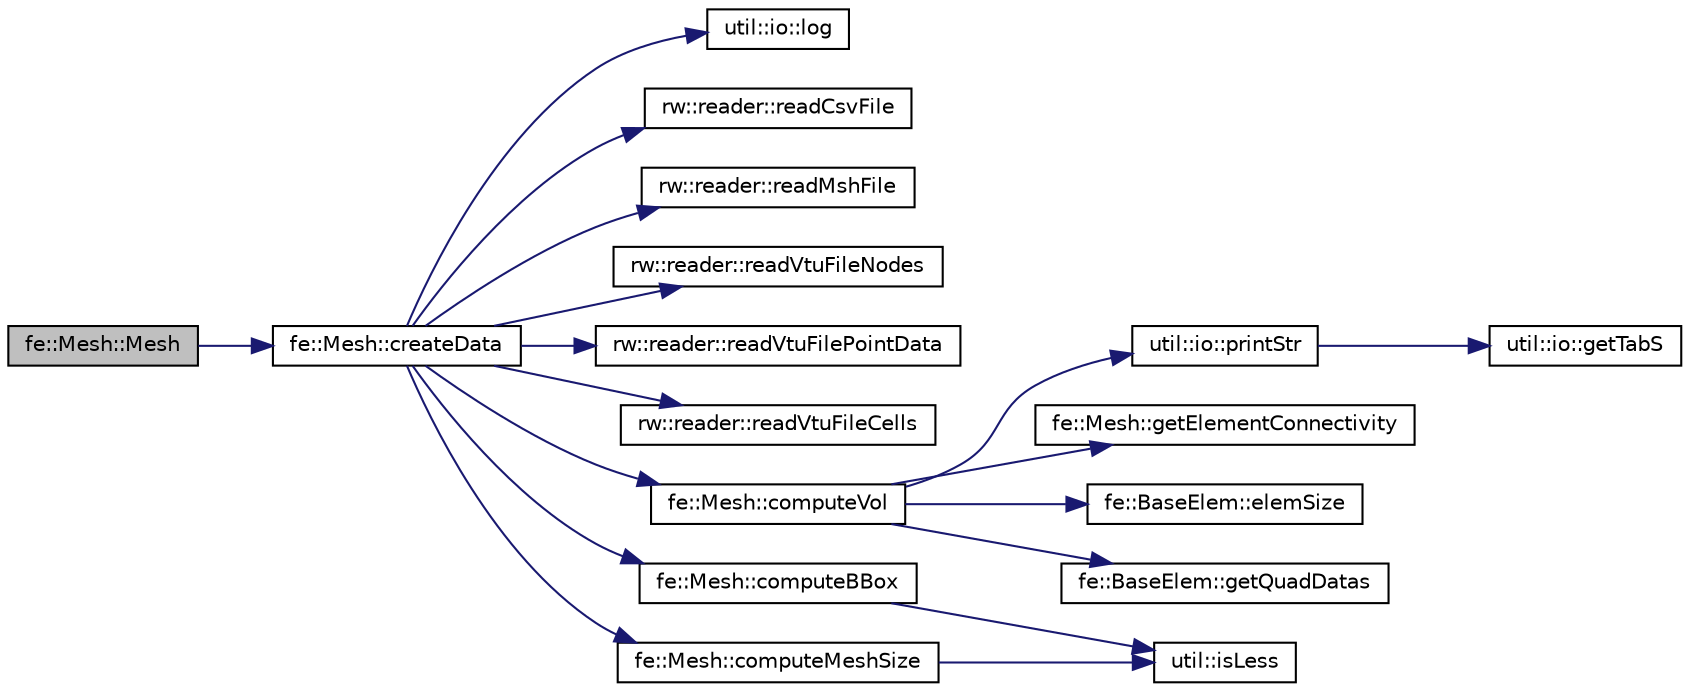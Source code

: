 digraph "fe::Mesh::Mesh"
{
  edge [fontname="Helvetica",fontsize="10",labelfontname="Helvetica",labelfontsize="10"];
  node [fontname="Helvetica",fontsize="10",shape=record];
  rankdir="LR";
  Node0 [label="fe::Mesh::Mesh",height=0.2,width=0.4,color="black", fillcolor="grey75", style="filled", fontcolor="black"];
  Node0 -> Node1 [color="midnightblue",fontsize="10",style="solid",fontname="Helvetica"];
  Node1 [label="fe::Mesh::createData",height=0.2,width=0.4,color="black", fillcolor="white", style="filled",URL="$classfe_1_1Mesh.html#af19a12e75facdf38b898d4b627f3e5d1",tooltip="Reads mesh data from the file and populates other data. "];
  Node1 -> Node2 [color="midnightblue",fontsize="10",style="solid",fontname="Helvetica"];
  Node2 [label="util::io::log",height=0.2,width=0.4,color="black", fillcolor="white", style="filled",URL="$namespaceutil_1_1io.html#a1ddf7fcc08ed1ab44a0af2054ddea600",tooltip="Global method to log the message. "];
  Node1 -> Node3 [color="midnightblue",fontsize="10",style="solid",fontname="Helvetica"];
  Node3 [label="rw::reader::readCsvFile",height=0.2,width=0.4,color="black", fillcolor="white", style="filled",URL="$namespacerw_1_1reader.html#af910f64dc70aa3d0a3af0f9bb370f8cc",tooltip="Reads mesh data into node file and element file. "];
  Node1 -> Node4 [color="midnightblue",fontsize="10",style="solid",fontname="Helvetica"];
  Node4 [label="rw::reader::readMshFile",height=0.2,width=0.4,color="black", fillcolor="white", style="filled",URL="$namespacerw_1_1reader.html#a6af50efb480753054bbf6208921733bd",tooltip="Reads mesh data into node file and element file. "];
  Node1 -> Node5 [color="midnightblue",fontsize="10",style="solid",fontname="Helvetica"];
  Node5 [label="rw::reader::readVtuFileNodes",height=0.2,width=0.4,color="black", fillcolor="white", style="filled",URL="$namespacerw_1_1reader.html#ae9f76b31b63ab4f82fe853a0e158c32f",tooltip="Reads nodal coordinates. "];
  Node1 -> Node6 [color="midnightblue",fontsize="10",style="solid",fontname="Helvetica"];
  Node6 [label="rw::reader::readVtuFilePointData",height=0.2,width=0.4,color="black", fillcolor="white", style="filled",URL="$namespacerw_1_1reader.html#ae911e20d8494352c2de082b59dc88f11",tooltip="Reads data of specified tag from the vtu file. "];
  Node1 -> Node7 [color="midnightblue",fontsize="10",style="solid",fontname="Helvetica"];
  Node7 [label="rw::reader::readVtuFileCells",height=0.2,width=0.4,color="black", fillcolor="white", style="filled",URL="$namespacerw_1_1reader.html#a79098cecf3c77855498e8322ec1bf3a8",tooltip="Reads cell data, i.e. element-node connectivity and node-element connectivity. "];
  Node1 -> Node8 [color="midnightblue",fontsize="10",style="solid",fontname="Helvetica"];
  Node8 [label="fe::Mesh::computeVol",height=0.2,width=0.4,color="black", fillcolor="white", style="filled",URL="$classfe_1_1Mesh.html#ad8e7d706e7378a729c22842bfbf6af3b",tooltip="Compute the nodal volume. "];
  Node8 -> Node9 [color="midnightblue",fontsize="10",style="solid",fontname="Helvetica"];
  Node9 [label="util::io::printStr",height=0.2,width=0.4,color="black", fillcolor="white", style="filled",URL="$namespaceutil_1_1io.html#a1c93ac0c8a7bf4145a5358e205fa2d33",tooltip="Returns formatted string for output. "];
  Node9 -> Node10 [color="midnightblue",fontsize="10",style="solid",fontname="Helvetica"];
  Node10 [label="util::io::getTabS",height=0.2,width=0.4,color="black", fillcolor="white", style="filled",URL="$namespaceutil_1_1io.html#a38afb09a152cca4061850f4123bd3aeb",tooltip="Returns tab spaces of given size. "];
  Node8 -> Node11 [color="midnightblue",fontsize="10",style="solid",fontname="Helvetica"];
  Node11 [label="fe::Mesh::getElementConnectivity",height=0.2,width=0.4,color="black", fillcolor="white", style="filled",URL="$classfe_1_1Mesh.html#a1a8e60058a620684d1d7168fbc43c9e3",tooltip="Get the connectivity of element. "];
  Node8 -> Node12 [color="midnightblue",fontsize="10",style="solid",fontname="Helvetica"];
  Node12 [label="fe::BaseElem::elemSize",height=0.2,width=0.4,color="black", fillcolor="white", style="filled",URL="$classfe_1_1BaseElem.html#adef5bda435b10c20e4ac458e2282d111",tooltip="Returns the size of element (length in 1-d, area in 2-d, volume in 3-d element) "];
  Node8 -> Node13 [color="midnightblue",fontsize="10",style="solid",fontname="Helvetica"];
  Node13 [label="fe::BaseElem::getQuadDatas",height=0.2,width=0.4,color="black", fillcolor="white", style="filled",URL="$classfe_1_1BaseElem.html#aed3b89970eaa620ed616212b1811f140",tooltip="Get vector of quadrature data. "];
  Node1 -> Node14 [color="midnightblue",fontsize="10",style="solid",fontname="Helvetica"];
  Node14 [label="fe::Mesh::computeBBox",height=0.2,width=0.4,color="black", fillcolor="white", style="filled",URL="$classfe_1_1Mesh.html#a4515421aaf61c23e104e97f9017967bf",tooltip="Compute the bounding box. "];
  Node14 -> Node15 [color="midnightblue",fontsize="10",style="solid",fontname="Helvetica"];
  Node15 [label="util::isLess",height=0.2,width=0.4,color="black", fillcolor="white", style="filled",URL="$namespaceutil.html#a868a26599b6b844d08d30063ac898319",tooltip="Returns true if a < b. "];
  Node1 -> Node16 [color="midnightblue",fontsize="10",style="solid",fontname="Helvetica"];
  Node16 [label="fe::Mesh::computeMeshSize",height=0.2,width=0.4,color="black", fillcolor="white", style="filled",URL="$classfe_1_1Mesh.html#a63a72abf6d18ebfa92750319c19c10dd",tooltip="Compute the mesh size. "];
  Node16 -> Node15 [color="midnightblue",fontsize="10",style="solid",fontname="Helvetica"];
}
